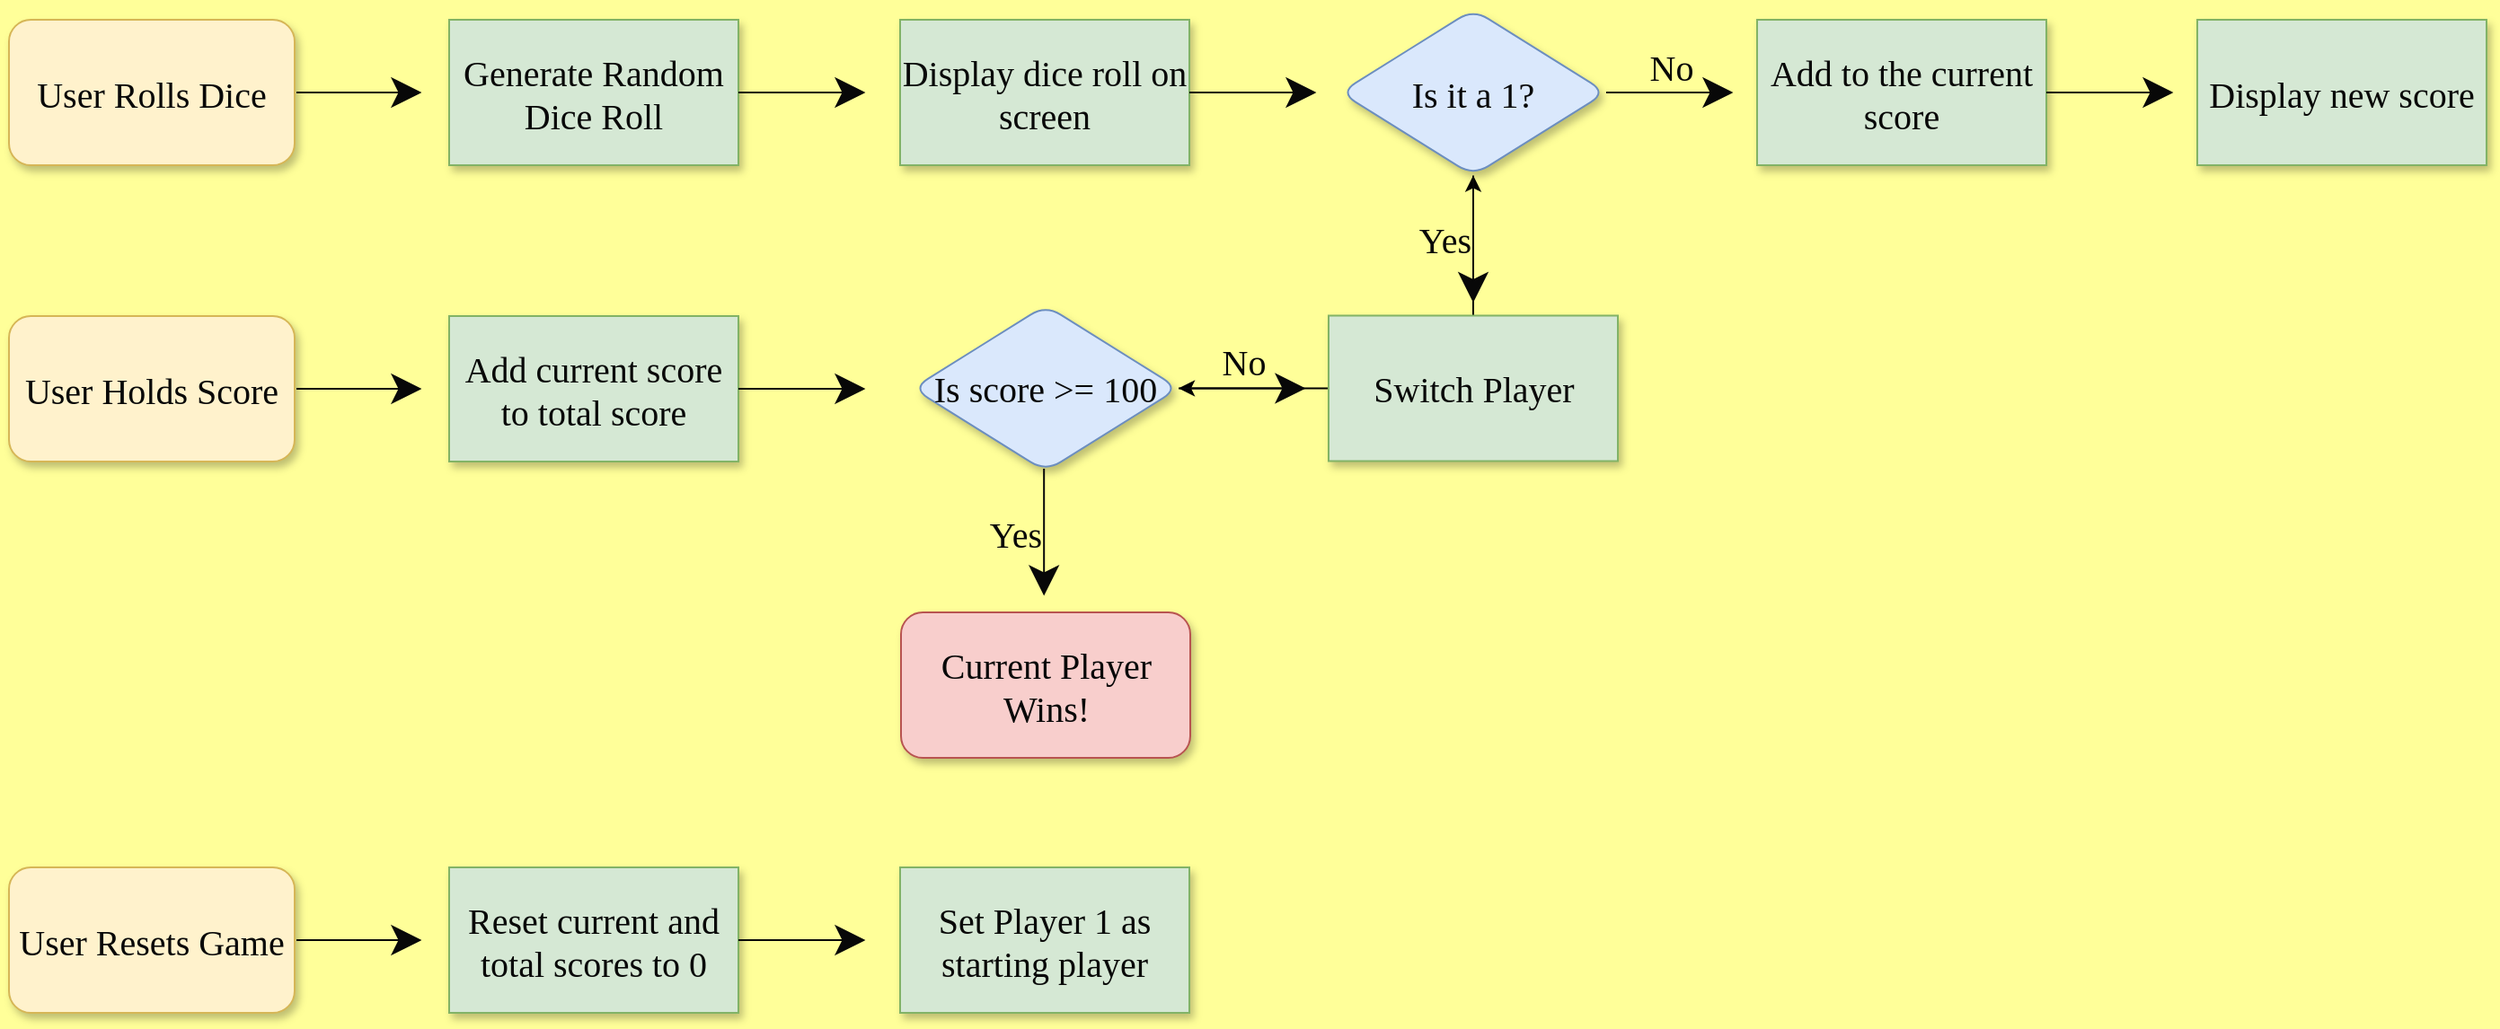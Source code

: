 <mxfile>
    <diagram id="C5RBs43oDa-KdzZeNtuy" name="Page-1">
        <mxGraphModel dx="1974" dy="748" grid="0" gridSize="15" guides="1" tooltips="1" connect="1" arrows="1" fold="1" page="0" pageScale="1" pageWidth="1600" pageHeight="900" background="#FFFF99" math="0" shadow="0">
            <root>
                <mxCell id="WIyWlLk6GJQsqaUBKTNV-0"/>
                <mxCell id="WIyWlLk6GJQsqaUBKTNV-1" parent="WIyWlLk6GJQsqaUBKTNV-0"/>
                <mxCell id="ZLwBcRzRK4aloqydJdJv-4" value="User Resets Game" style="rounded=1;whiteSpace=wrap;html=1;fontSize=20;shadow=1;perimeterSpacing=1;fillColor=#fff2cc;strokeColor=#d6b656;fontFamily=Calibri;fontStyle=0;labelBackgroundColor=none;labelBorderColor=none;fontColor=#080808;" parent="WIyWlLk6GJQsqaUBKTNV-1" vertex="1">
                    <mxGeometry x="-197" y="555" width="159" height="81" as="geometry"/>
                </mxCell>
                <mxCell id="ZLwBcRzRK4aloqydJdJv-5" value="User Holds Score" style="rounded=1;whiteSpace=wrap;html=1;fontSize=20;shadow=1;perimeterSpacing=1;fillColor=#fff2cc;strokeColor=#d6b656;fontFamily=Calibri;fontStyle=0;labelBackgroundColor=none;labelBorderColor=none;fontColor=#080808;" parent="WIyWlLk6GJQsqaUBKTNV-1" vertex="1">
                    <mxGeometry x="-197" y="248" width="159" height="81" as="geometry"/>
                </mxCell>
                <mxCell id="ZLwBcRzRK4aloqydJdJv-6" value="User Rolls Dice" style="rounded=1;whiteSpace=wrap;html=1;fontSize=20;shadow=1;perimeterSpacing=1;fillColor=#fff2cc;strokeColor=#d6b656;fontFamily=Calibri;fontStyle=0;labelBackgroundColor=none;labelBorderColor=none;fontColor=#080808;" parent="WIyWlLk6GJQsqaUBKTNV-1" vertex="1">
                    <mxGeometry x="-197" y="83" width="159" height="81" as="geometry"/>
                </mxCell>
                <mxCell id="ZLwBcRzRK4aloqydJdJv-7" value="Generate Random Dice Roll" style="rounded=0;whiteSpace=wrap;html=1;shadow=1;labelBackgroundColor=none;labelBorderColor=none;strokeColor=#82b366;fontFamily=Calibri;fontSize=20;fillColor=#d5e8d4;fontColor=#080808;" parent="WIyWlLk6GJQsqaUBKTNV-1" vertex="1">
                    <mxGeometry x="48" y="83" width="161" height="81" as="geometry"/>
                </mxCell>
                <mxCell id="ZLwBcRzRK4aloqydJdJv-8" value="Add current score to total score" style="rounded=0;whiteSpace=wrap;html=1;shadow=1;labelBackgroundColor=none;labelBorderColor=none;strokeColor=#82b366;fontFamily=Calibri;fontSize=20;fillColor=#d5e8d4;fontColor=#080808;" parent="WIyWlLk6GJQsqaUBKTNV-1" vertex="1">
                    <mxGeometry x="48" y="248" width="161" height="81" as="geometry"/>
                </mxCell>
                <mxCell id="ZLwBcRzRK4aloqydJdJv-9" value="Reset current and total scores to 0" style="rounded=0;whiteSpace=wrap;html=1;shadow=1;labelBackgroundColor=none;labelBorderColor=none;strokeColor=#82b366;fontFamily=Calibri;fontSize=20;fillColor=#d5e8d4;fontColor=#080808;" parent="WIyWlLk6GJQsqaUBKTNV-1" vertex="1">
                    <mxGeometry x="48" y="555" width="161" height="81" as="geometry"/>
                </mxCell>
                <mxCell id="ZLwBcRzRK4aloqydJdJv-10" value="Set Player 1 as starting player" style="rounded=0;whiteSpace=wrap;html=1;shadow=1;labelBackgroundColor=none;labelBorderColor=none;strokeColor=#82b366;fontFamily=Calibri;fontSize=20;fillColor=#d5e8d4;fontColor=#080808;" parent="WIyWlLk6GJQsqaUBKTNV-1" vertex="1">
                    <mxGeometry x="299" y="555" width="161" height="81" as="geometry"/>
                </mxCell>
                <mxCell id="ZLwBcRzRK4aloqydJdJv-11" value="Display dice roll on screen" style="rounded=0;whiteSpace=wrap;html=1;shadow=1;labelBackgroundColor=none;labelBorderColor=none;strokeColor=#82b366;fontFamily=Calibri;fontSize=20;fillColor=#d5e8d4;fontColor=#080808;" parent="WIyWlLk6GJQsqaUBKTNV-1" vertex="1">
                    <mxGeometry x="299" y="83" width="161" height="81" as="geometry"/>
                </mxCell>
                <mxCell id="ZLwBcRzRK4aloqydJdJv-12" value="Add to the current score" style="rounded=0;whiteSpace=wrap;html=1;shadow=1;labelBackgroundColor=none;labelBorderColor=none;strokeColor=#82b366;fontFamily=Calibri;fontSize=20;fillColor=#d5e8d4;fontColor=#080808;" parent="WIyWlLk6GJQsqaUBKTNV-1" vertex="1">
                    <mxGeometry x="776" y="83" width="161" height="81" as="geometry"/>
                </mxCell>
                <mxCell id="ZLwBcRzRK4aloqydJdJv-13" value="Is it a 1?" style="rhombus;whiteSpace=wrap;html=1;rounded=1;shadow=1;labelBackgroundColor=none;labelBorderColor=none;strokeColor=#6c8ebf;fontFamily=Calibri;fontSize=20;fillColor=#dae8fc;fontColor=#080808;" parent="WIyWlLk6GJQsqaUBKTNV-1" vertex="1">
                    <mxGeometry x="544" y="77.25" width="148" height="92.5" as="geometry"/>
                </mxCell>
                <mxCell id="ZLwBcRzRK4aloqydJdJv-14" value="Display new score" style="rounded=0;whiteSpace=wrap;html=1;shadow=1;labelBackgroundColor=none;labelBorderColor=none;strokeColor=#82b366;fontFamily=Calibri;fontSize=20;fillColor=#d5e8d4;fontColor=#080808;" parent="WIyWlLk6GJQsqaUBKTNV-1" vertex="1">
                    <mxGeometry x="1021" y="83" width="161" height="81" as="geometry"/>
                </mxCell>
                <mxCell id="ZLwBcRzRK4aloqydJdJv-15" value="Is score &amp;gt;= 100" style="rhombus;whiteSpace=wrap;html=1;rounded=1;shadow=1;labelBackgroundColor=none;labelBorderColor=none;strokeColor=#6c8ebf;fontFamily=Calibri;fontSize=20;fillColor=#dae8fc;fontColor=#080808;" parent="WIyWlLk6GJQsqaUBKTNV-1" vertex="1">
                    <mxGeometry x="306" y="242" width="148" height="92.5" as="geometry"/>
                </mxCell>
                <mxCell id="0" value="" style="edgeStyle=none;html=1;labelBackgroundColor=none;fontColor=#080808;" edge="1" parent="WIyWlLk6GJQsqaUBKTNV-1" source="ZLwBcRzRK4aloqydJdJv-16" target="ZLwBcRzRK4aloqydJdJv-15">
                    <mxGeometry relative="1" as="geometry"/>
                </mxCell>
                <mxCell id="1" value="" style="edgeStyle=none;html=1;labelBackgroundColor=none;fontColor=#080808;" edge="1" parent="WIyWlLk6GJQsqaUBKTNV-1" source="ZLwBcRzRK4aloqydJdJv-16" target="ZLwBcRzRK4aloqydJdJv-13">
                    <mxGeometry relative="1" as="geometry"/>
                </mxCell>
                <mxCell id="ZLwBcRzRK4aloqydJdJv-16" value="Switch Player" style="rounded=0;whiteSpace=wrap;html=1;shadow=1;labelBackgroundColor=none;labelBorderColor=none;strokeColor=#82b366;fontFamily=Calibri;fontSize=20;fillColor=#d5e8d4;fontColor=#080808;" parent="WIyWlLk6GJQsqaUBKTNV-1" vertex="1">
                    <mxGeometry x="537.5" y="247.75" width="161" height="81" as="geometry"/>
                </mxCell>
                <mxCell id="ZLwBcRzRK4aloqydJdJv-21" value="" style="endArrow=classic;html=1;rounded=0;labelBackgroundColor=default;strokeColor=#080808;fontFamily=Calibri;fontSize=20;fontColor=default;startSize=14;endSize=14;shape=connector;curved=1;" parent="WIyWlLk6GJQsqaUBKTNV-1" source="ZLwBcRzRK4aloqydJdJv-12" edge="1">
                    <mxGeometry width="50" height="50" relative="1" as="geometry">
                        <mxPoint x="937" y="173.5" as="sourcePoint"/>
                        <mxPoint x="1007.711" y="123.5" as="targetPoint"/>
                    </mxGeometry>
                </mxCell>
                <mxCell id="ZLwBcRzRK4aloqydJdJv-22" value="" style="endArrow=classic;html=1;rounded=0;labelBackgroundColor=default;strokeColor=#080808;fontFamily=Calibri;fontSize=20;fontColor=default;startSize=14;endSize=14;shape=connector;curved=1;" parent="WIyWlLk6GJQsqaUBKTNV-1" source="ZLwBcRzRK4aloqydJdJv-5" edge="1">
                    <mxGeometry width="50" height="50" relative="1" as="geometry">
                        <mxPoint x="-38" y="338.5" as="sourcePoint"/>
                        <mxPoint x="32.711" y="288.5" as="targetPoint"/>
                    </mxGeometry>
                </mxCell>
                <mxCell id="ZLwBcRzRK4aloqydJdJv-23" value="" style="endArrow=classic;html=1;rounded=0;labelBackgroundColor=default;strokeColor=#080808;fontFamily=Calibri;fontSize=20;fontColor=default;startSize=14;endSize=14;shape=connector;curved=1;" parent="WIyWlLk6GJQsqaUBKTNV-1" source="ZLwBcRzRK4aloqydJdJv-6" edge="1">
                    <mxGeometry width="50" height="50" relative="1" as="geometry">
                        <mxPoint x="-38" y="173.5" as="sourcePoint"/>
                        <mxPoint x="32.711" y="123.5" as="targetPoint"/>
                    </mxGeometry>
                </mxCell>
                <mxCell id="ZLwBcRzRK4aloqydJdJv-25" value="" style="endArrow=classic;html=1;rounded=0;labelBackgroundColor=none;strokeColor=#080808;fontFamily=Calibri;fontSize=20;fontColor=#080808;startSize=14;endSize=14;shape=connector;curved=1;" parent="WIyWlLk6GJQsqaUBKTNV-1" source="ZLwBcRzRK4aloqydJdJv-7" edge="1">
                    <mxGeometry width="50" height="50" relative="1" as="geometry">
                        <mxPoint x="209" y="173.5" as="sourcePoint"/>
                        <mxPoint x="279.711" y="123.5" as="targetPoint"/>
                    </mxGeometry>
                </mxCell>
                <mxCell id="ZLwBcRzRK4aloqydJdJv-27" value="" style="endArrow=classic;html=1;rounded=0;labelBackgroundColor=none;strokeColor=#080808;fontFamily=Calibri;fontSize=20;fontColor=#080808;startSize=14;endSize=14;shape=connector;curved=1;" parent="WIyWlLk6GJQsqaUBKTNV-1" source="ZLwBcRzRK4aloqydJdJv-11" edge="1">
                    <mxGeometry width="50" height="50" relative="1" as="geometry">
                        <mxPoint x="460" y="173.5" as="sourcePoint"/>
                        <mxPoint x="530.711" y="123.5" as="targetPoint"/>
                    </mxGeometry>
                </mxCell>
                <mxCell id="ZLwBcRzRK4aloqydJdJv-28" value="No" style="endArrow=classic;html=1;rounded=0;labelBackgroundColor=none;strokeColor=#080808;fontFamily=Calibri;fontSize=20;fontColor=#080808;startSize=14;endSize=14;shape=connector;curved=1;verticalAlign=bottom;" parent="WIyWlLk6GJQsqaUBKTNV-1" source="ZLwBcRzRK4aloqydJdJv-13" edge="1">
                    <mxGeometry width="50" height="50" relative="1" as="geometry">
                        <mxPoint x="692" y="173.5" as="sourcePoint"/>
                        <mxPoint x="762.711" y="123.5" as="targetPoint"/>
                    </mxGeometry>
                </mxCell>
                <mxCell id="ZLwBcRzRK4aloqydJdJv-29" value="" style="endArrow=classic;html=1;rounded=0;labelBackgroundColor=none;strokeColor=#080808;fontFamily=Calibri;fontSize=20;fontColor=#080808;startSize=14;endSize=14;shape=connector;curved=1;" parent="WIyWlLk6GJQsqaUBKTNV-1" source="ZLwBcRzRK4aloqydJdJv-8" edge="1">
                    <mxGeometry width="50" height="50" relative="1" as="geometry">
                        <mxPoint x="209" y="338.5" as="sourcePoint"/>
                        <mxPoint x="279.711" y="288.5" as="targetPoint"/>
                    </mxGeometry>
                </mxCell>
                <mxCell id="ZLwBcRzRK4aloqydJdJv-30" value="No" style="endArrow=classic;html=1;rounded=0;labelBackgroundColor=none;strokeColor=#080808;fontFamily=Calibri;fontSize=20;fontColor=#080808;startSize=14;endSize=14;shape=connector;curved=1;verticalAlign=bottom;" parent="WIyWlLk6GJQsqaUBKTNV-1" source="ZLwBcRzRK4aloqydJdJv-15" edge="1">
                    <mxGeometry width="50" height="50" relative="1" as="geometry">
                        <mxPoint x="454" y="338.25" as="sourcePoint"/>
                        <mxPoint x="524.711" y="288.25" as="targetPoint"/>
                    </mxGeometry>
                </mxCell>
                <mxCell id="ZLwBcRzRK4aloqydJdJv-32" value="Yes" style="endArrow=classic;html=1;labelBackgroundColor=none;fontFamily=Calibri;fontSize=20;fontColor=#080808;startSize=14;endSize=14;shape=connector;verticalAlign=middle;labelPosition=left;verticalLabelPosition=middle;align=right;curved=1;strokeColor=#080808;" parent="WIyWlLk6GJQsqaUBKTNV-1" source="ZLwBcRzRK4aloqydJdJv-13" edge="1">
                    <mxGeometry width="50" height="50" relative="1" as="geometry">
                        <mxPoint x="618" y="219.75" as="sourcePoint"/>
                        <mxPoint x="618" y="240.461" as="targetPoint"/>
                    </mxGeometry>
                </mxCell>
                <mxCell id="ZLwBcRzRK4aloqydJdJv-33" value="Current Player Wins!" style="rounded=1;whiteSpace=wrap;html=1;shadow=1;labelBackgroundColor=none;labelBorderColor=none;strokeColor=#b85450;fontFamily=Calibri;fontSize=20;fillColor=#f8cecc;glass=0;sketch=0;fontColor=#080808;" parent="WIyWlLk6GJQsqaUBKTNV-1" vertex="1">
                    <mxGeometry x="299.5" y="413" width="161" height="81" as="geometry"/>
                </mxCell>
                <mxCell id="ZLwBcRzRK4aloqydJdJv-35" value="" style="endArrow=classic;html=1;rounded=0;labelBackgroundColor=default;strokeColor=#080808;fontFamily=Calibri;fontSize=20;fontColor=default;startSize=14;endSize=14;shape=connector;curved=1;" parent="WIyWlLk6GJQsqaUBKTNV-1" source="ZLwBcRzRK4aloqydJdJv-4" edge="1">
                    <mxGeometry width="50" height="50" relative="1" as="geometry">
                        <mxPoint x="-38" y="645.5" as="sourcePoint"/>
                        <mxPoint x="32.711" y="595.5" as="targetPoint"/>
                    </mxGeometry>
                </mxCell>
                <mxCell id="ZLwBcRzRK4aloqydJdJv-36" value="" style="endArrow=classic;html=1;rounded=0;labelBackgroundColor=default;strokeColor=#080808;fontFamily=Calibri;fontSize=20;fontColor=default;startSize=14;endSize=14;shape=connector;curved=1;" parent="WIyWlLk6GJQsqaUBKTNV-1" source="ZLwBcRzRK4aloqydJdJv-9" edge="1">
                    <mxGeometry width="50" height="50" relative="1" as="geometry">
                        <mxPoint x="209" y="645.5" as="sourcePoint"/>
                        <mxPoint x="279.711" y="595.5" as="targetPoint"/>
                    </mxGeometry>
                </mxCell>
                <mxCell id="ZLwBcRzRK4aloqydJdJv-38" value="Yes" style="endArrow=classic;html=1;rounded=0;labelBackgroundColor=none;strokeColor=#080808;fontFamily=Calibri;fontSize=20;fontColor=#080808;startSize=14;endSize=14;shape=connector;curved=1;verticalAlign=middle;labelPosition=left;verticalLabelPosition=middle;align=right;" parent="WIyWlLk6GJQsqaUBKTNV-1" edge="1">
                    <mxGeometry width="50" height="50" relative="1" as="geometry">
                        <mxPoint x="379.09" y="333.0" as="sourcePoint"/>
                        <mxPoint x="379.09" y="403.711" as="targetPoint"/>
                        <Array as="points">
                            <mxPoint x="379.09" y="356.71"/>
                        </Array>
                    </mxGeometry>
                </mxCell>
            </root>
        </mxGraphModel>
    </diagram>
</mxfile>